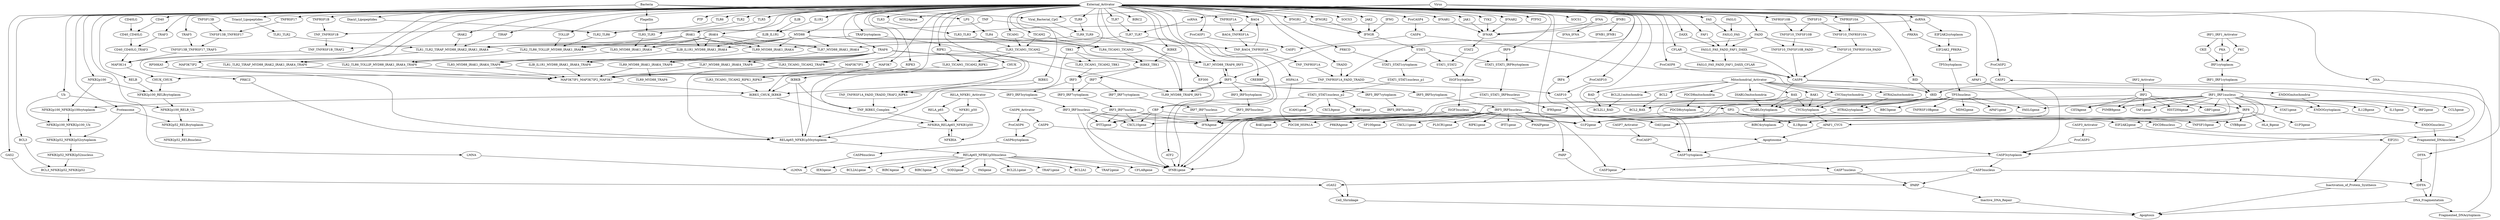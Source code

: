 strict digraph  {
" STAT1_STAT1_IRF9nucleus " [equation="  ( STAT1_STAT1_IRF9cytoplasm ) "];
" TLR2_TLR6_TOLLIP_MYD88_IRAK1_IRAK4_TRAF6 " [equation="  ( TLR2_TLR6_TOLLIP_MYD88_IRAK1_IRAK4 && (  (  ( TRAF6 )  )  ) ) "];
" PARP " [equation="  ( External_Activator ) "];
" CBP " [equation="  ( EP300 && (  (  ( CREBBP )  )  ) ) "];
" IL12Bgene " [equation="  ( IRF1_IRF1nucleus ) "];
" BCL2L1mitochondria " [equation="  ( Mitochondrial_Activator ) "];
" IL15gene " [equation="  ( IRF1_IRF1nucleus ) "];
" ISGF3nucleus " [equation="  ( ISGF3cytoplasm ) "];
" IRF9 " [equation="  ( External_Activator ) "];
" IFNGR2 " [equation="  ( External_Activator ) "];
" PDCD8nucleus " [equation="  ( PDCD8cytoplasm ) "];
" SOCS3 " [equation="  ( External_Activator ) "];
" CASP8 " [equation="  ( ProCASP8 && (  (  ( FASLG_FAS_FADD_FAF1_DAXX || TNFSF10_TNFRSF10A_FADD || FASLG_FAS_FADD_FAF1_DAXX_CFLAR || TNFSF10_TNFSF10B_FADD )  )  ) ) "];
" NFKB2p100_NFKB2p100cytoplasm " [equation="  ( NFKB2p100 && (  (  ( IKBKG_CHUK_IKBKB )  )  ) ) "];
" ProCASP2 " [equation="  ( External_Activator ) "];
" BCL2_BAX " [equation="  ( BCL2 && (  (  ( BAX )  )  ) ) "];
" ISGF3cytoplasm " [equation="  ( STAT1_STAT2 && (  (  ( IRF9 )  )  ) ) "];
" cLMNA " [equation="  ( LMNA && (  (  ( CASP6nucleus )  )  ) ) "];
" TRAF5 " [equation="  ( External_Activator ) "];
" TLR5_MYD88_IRAK1_IRAK4_TRAF6 " [equation="  ( TLR5_MYD88_IRAK1_IRAK4 && (  (  ( TRAF6 )  )  ) ) "];
" TLR1_TLR2_TIRAP_MYD88_IRAK2_IRAK1_IRAK4 " [equation="  ( TLR1_TLR2 && (  (  ( IRAK2 && MYD88 && TIRAP && IRAK1 && IRAK4 )  )  ) ) "];
" NFKBIA_RELAp65_NFKB1p50 " [equation="  ( TNF_IKBKG_Complex && (  (  ( NFKBIA && RELA_p65 && NFKB1_p50 )  )  ) )  || ( IKBKG_CHUK_IKBKB && (  (  ( NFKBIA && RELA_p65 && NFKB1_p50 )  )  ) ) "];
" Viral_Bacterial_CpG " [equation="  ( Virus )  || ( Bacteria ) "];
" EP300 " [equation="  ( External_Activator ) "];
" IFNGR " [equation="  ( IFNG && (  (  ( IFNGR1 && IFNGR2 && JAK2 )  )  ) ) "];
" CASP3cytoplasm " [equation="  ( ProCASP3 && (  (  ( CASP4 || Apoptosome || CASP8 )  )  ) ) "];
" STAT1_STAT1nucleus_p1 " [equation="  ( STAT1_STAT1cytoplasm ) "];
" TP53nucleus " [equation="  ( TP53cytoplasm ) "];
" IFNA_IFNA " [equation="  ( IFNA ) "];
" Diacyl_Lipopeptides " [equation="  ( Bacteria ) "];
" IRF1_IRF1nucleus " [equation="  ( IRF1_IRF1cytoplasm ) "];
" BAD " [equation="  ( Mitochondrial_Activator ) "];
" CREBBP " [equation="  ( External_Activator ) "];
" IFNB1gene " [equation="  ( STAT1_STAT1nucleus_p2 )  || ( ISGF3nucleus )  || ( IRF3_IRF3nucleus )  || ( IRF1_IRF1nucleus )  || ( IRF5_IRF5nucleus )  || ( RELAp65_NFBK1p50nucleus && (  (  ( IRF3_IRF3nucleus && IRF3_IRF7nucleus && ATF2 && CBP )  )  ) ) "];
" PMAIPgene " [equation="  ( IRF5_IRF5nucleus ) "];
" ILIB_IL1R1_MYD88_IRAK1_IRAK4_TRAF6 " [equation="  ( ILIB_IL1R1_MYD88_IRAK1_IRAK4 && (  (  ( TRAF6 )  )  ) ) "];
" TAP1gene " [equation="  ( IRF1_IRF1nucleus )  || ( IRF2 ) "];
" ILIB_IL1R1_MYD88_IRAK1_IRAK4 " [equation="  ( ILIB_IL1R1 && (  (  ( MYD88 && IRAK1 && IRAK4 )  )  ) ) "];
" BAK1 " [equation="  ( Mitochondrial_Activator ) "];
" IFNGR1 " [equation="  ( External_Activator ) "];
" BCL3_NFKB2p52_NFKB2p52 " [equation="  ( BCL3 && (  (  ( NFKB2p52_NFKB2p52nucleus )  )  ) ) "];
" STAT1_STAT2 " [equation="  ( STAT1 && (  (  ( STAT2 )  )  ) ) "];
" IRF7_IRF7cytoplasm " [equation="  ( IRF7 ) "];
" Ub " [equation="  ( External_Activator ) "];
" FADD " [equation="  ( External_Activator ) "];
" PTPN2 " [equation="  ( External_Activator ) "];
" TLR7_TLR7 " [equation="  ( TLR7 && (  (  ( ssRNA )  )  ) ) "];
" ProCASP6 " [equation="  ( CASP6_Activator ) "];
" FASLG_FAS_FADD_FAF1_DAXX_CFLAR " [equation="  ( FASLG_FAS_FADD_FAF1_DAXX && (  (  ( CFLAR )  )  ) ) "];
" TLR2 " [equation="  ( External_Activator ) "];
" STAT1_STAT1nucleus_p2 " [equation="  ( STAT1_STAT1nucleus_p1 ) "];
" TLR3_TICAM1_TICAM2 " [equation="  ( TLR3_TLR3 && (  (  ( TICAM2 && TICAM1 )  )  ) ) "];
" NFKB2p100 " [equation="  ( External_Activator ) "];
" TNFSF13B_TNFRSF17 " [equation="  ( TNFSF13B && (  (  ( TNFRSF17 )  )  ) ) "];
" PKC " [equation="  ( IRF1_IRF1_Activator ) "];
" CASP10 " [equation="  ( ProCASP10 && (  (  ( TNF_TNFRSF1A_FADD_TRADD )  )  ) ) "];
" IRF2gene " [equation="  ( IRF1_IRF1nucleus ) "];
" TLR7 " [equation="  ( External_Activator ) "];
" FASLGgene " [equation="  ( TP53nucleus )  || ( IRF1_IRF1nucleus ) "];
" STAT1_STAT1_IRF9cytoplasm " [equation="  ( STAT1 && (  (  ( IRF9 )  )  ) ) "];
" IDFFA " [equation="  ( DFFA && (  (  ( CASP3nucleus )  )  ) ) "];
" CKII " [equation="  ( IRF1_IRF1_Activator ) "];
" TNFSF10_TNFRSF10A_FADD " [equation="  ( TNFSF10_TNFRSF10A && (  (  ( FADD )  )  ) ) "];
" DIABLOcytoplasm " [equation="  ( DIABLOmitochondria && (  (  ( BAX || tBID || BAK1 )  )  ) ) "];
" BIRC4cytoplasm " [equation="  ! (  ( DIABLOcytoplasm )  || ( HTRA2cytoplasm )  ) "];
" PDCD8cytoplasm " [equation="  ( tBID && (  (  ( PDCD8mitochondria )  )  ) ) "];
" RIPK3 " [equation="  ( External_Activator ) "];
" CCL5gene " [equation="  ( IRF1_IRF1nucleus ) "];
" NFKB2p100_NFKB2p100_Ub " [equation="  ( NFKB2p100_NFKB2p100cytoplasm && (  (  ( Ub )  )  ) ) "];
" MAP3K14 " [equation="  ( TNFSF13B_TNFRSF17_TRAF5 )  || ( CD40_CD40LG_TRAF3 )  || ( TNF_TNFRSF1B_TRAF2 ) "];
" EIF2S1 " [equation="  ( EIF2AK2gene ) "];
" SOCS1 " [equation="  ( External_Activator ) "];
" ProCASP8 " [equation="  ( External_Activator ) "];
" ProCASP10 " [equation="  ( External_Activator ) "];
" IRAK1 " [equation="  ( External_Activator ) "];
" TNFRSF1B " [equation="  ( External_Activator ) "];
" BCL2A1 " [equation="  ( RELAp65_NFBK1p50nucleus ) "];
" TNF_TNFRSF1B_TRAF2 " [equation="  ( TNF_TNFRSF1B && (  (  ( TRAF2cytoplasm )  )  ) ) "];
" IRF3_IRF3cytoplasm " [equation="  ( IRF3 ) "];
" TOLLIP " [equation="  ( External_Activator ) "];
" CXCL10gene " [equation="  ( CBP && (  (  ( IRF3_IRF3nucleus || IRF3_IRF7nucleus )  )  ) )  || ( ISGF3nucleus ) "];
" MYD88 " [equation="  ( External_Activator ) "];
" TLR3_TICAM1_TICAM2_TRAF6 " [equation="  ( TLR3_TICAM1_TICAM2 && (  (  ( TRAF6 )  )  ) ) "];
" Fragmented_DNAnucleus " [equation="  ( DNA && (  (  ( PDCD8nucleus || ENDOGnucleus )  )  ) ) "];
" NFKB2p100_RELB_Ub " [equation="  ( NFKB2p100_RELBcytoplasm && (  (  ( Ub )  )  ) ) "];
" Inactive_DNA_Repair " [equation="  ( IPARP ) "];
" IFNAR2 " [equation="  ( External_Activator ) "];
" EIF2AK2cytoplasm " [equation="  ( dsRNA ) "];
" IRF3_IRF7nucleus " [equation="  ( IRF3_IRF7cytoplasm ) "];
" IFNB1_IFNB1 " [equation="  ( IFNB1 ) "];
" IFNAR1 " [equation="  ( External_Activator ) "];
" ProCASP1 " [equation="  ( External_Activator ) "];
" G1P3gene " [equation="  ( IRF8 ) "];
" PDCD8mitochondria " [equation="  ( Mitochondrial_Activator ) "];
" TNF_IKBKG_Complex " [equation="  ( TNF_TNFRSF1A_FADD_TRADD_TRAF2_RIPK1 && (  (  ( IKBKG && IKBKB && CHUK )  )  ) ) "];
" IRF5_IRF5cytoplasm " [equation="  ( IRF5 ) "];
" DNA " [equation="  ( External_Activator ) "];
" NFKB2p100_RELBcytoplasm " [equation="  ( NFKB2p100 && (  (  ( RELB && CHUK_CHUK )  )  ) ) "];
" ATF2 " [equation="  ( External_Activator ) "];
" CASP2 " [equation="  ( ProCASP2 && (  (  ( Fragmented_DNAcytoplasm )  )  ) ) "];
" STAT2 " [equation="  ( IFNAR ) "];
" ICAM1gene " [equation="  ( STAT1_STAT1nucleus_p2 ) "];
" TLR6 " [equation="  ( External_Activator ) "];
" IL1Bgene " [equation="  ( IRF8 && (  (  ( SPI1 )  )  ) ) "];
" GBP1gene " [equation="  ( IRF2 )  || ( IRF1_IRF1nucleus ) "];
" FASLG_FAS " [equation="  ( FASLG && (  (  ( FAS )  )  ) ) "];
" IPARP " [equation="  ( PARP && (  (  ( CASP3nucleus || CASP7nucleus )  )  ) ) "];
" HSPA1A " [equation="  ( External_Activator ) "];
" CASP6cytoplasm " [equation="  ( ProCASP6 && (  (  ( CASP9 )  )  ) ) "];
" GAS2 " [equation="  ( External_Activator ) "];
" BAG4_TNFRSF1A " [equation="  ( BAG4 && (  (  ( TNFRSF1A )  )  ) ) "];
" BAK1gene " [equation="  ( IRF5_IRF5nucleus ) "];
" EIF2AK2gene " [equation="  ( IRF1_IRF1nucleus )  || ( ISGF3nucleus ) "];
" IL1R1 " [equation="  ( External_Activator ) "];
" TRAF2gene " [equation="  ( RELAp65_NFBK1p50nucleus ) "];
" STAT1_STAT1cytoplasm " [equation="  ( STAT1 && (  (  ( PRKCD )  )  ) ) "];
" BAG4 " [equation="  ( External_Activator )  || ( TNF_BAG4_TNFRSF1A ) "];
" TNFSF10_TNFRSF10A " [equation="  ( TNFSF10 && (  (  ( TNFRSF10A )  )  ) ) "];
" PRKCD " [equation="  ( External_Activator ) "];
" FASLG_FAS_FADD_FAF1_DAXX " [equation="  ( FASLG_FAS && (  (  ( FAF1 && FADD && DAXX )  )  ) ) "];
" ProCASP4 " [equation="  ( External_Activator ) "];
" TLR9_MYD88_IRAK1_IRAK4 " [equation="  ( TLR9_TLR9 && (  (  ( MYD88 && IRAK1 && IRAK4 )  )  ) ) "];
" PTP " [equation="  ( External_Activator ) "];
" CD40_CD40LG " [equation="  ( CD40 && (  (  ( CD40LG )  )  ) ) "];
" TLR3_TICAM1_TICAM2_TBK1 " [equation="  ( TLR3_TICAM1_TICAM2 && (  (  ( TBK1 )  )  ) ) "];
" IRF5 " [equation="  ( Virus )  || ( TLR7_MYD88_TRAF6_IRF5 )  || ( TLR9_MYD88_TRAF6_IRF5 ) "];
" TLR4 " [equation="  ( LPS ) "];
" CFLARgene " [equation="  ( RELAp65_NFBK1p50nucleus ) "];
" IER3gene " [equation="  ( RELAp65_NFBK1p50nucleus ) "];
" MAP3K7IP1 " [equation="  ( External_Activator ) "];
" DIABLOmitochondria " [equation="  ( Mitochondrial_Activator ) "];
" CASP7nucleus " [equation="  ( CASP7cytoplasm ) "];
" SPI1 " [equation="  ( External_Activator ) "];
" TNF_BAG4_TNFRSF1A " [equation="  ( TNF && (  (  ( BAG4_TNFRSF1A )  )  ) ) "];
" BCL2A1gene " [equation="  ( RELAp65_NFBK1p50nucleus ) "];
" CASP9 " [equation="  ( CASP6_Activator ) "];
" TNFSF10gene " [equation="  ( IRF5_IRF5nucleus )  || ( IRF1_IRF1nucleus ) "];
" DFFA " [equation="  ( External_Activator ) "];
" TLR1_TLR2 " [equation="  ( Triacyl_Lipopeptides ) "];
" TNFRSF10B " [equation="  ( External_Activator ) "];
" PRKRAgene " [equation="  ( IRF5_IRF5nucleus ) "];
" SP100gene " [equation="  ( IRF5_IRF5nucleus ) "];
" IRF7 " [equation="  ( IKBKE_TBK1 ) "];
" RELA_p65 " [equation="  ( RELA_NFKB1_Activator ) "];
" CXCL11gene " [equation="  ( IRF5_IRF5nucleus ) "];
" ENDOGnucleus " [equation="  ( ENDOGcytoplasm ) "];
" CXCL9gene " [equation="  ( STAT1_STAT1nucleus_p2 ) "];
" ProCASP3 " [equation="  ( CASP3_Activator ) "];
" dsRNA " [equation="  ( Virus ) "];
" TICAM2 " [equation="  ( External_Activator ) "];
" TLR1_TLR2_TIRAP_MYD88_IRAK2_IRAK1_IRAK4_TRAF6 " [equation="  ( TLR1_TLR2_TIRAP_MYD88_IRAK2_IRAK1_IRAK4 && (  (  ( TRAF6 )  )  ) ) "];
" TLR3 " [equation="  ( External_Activator ) "];
" BCL3 " [equation="  ( External_Activator ) "];
" CASP3nucleus " [equation="  ( CASP3cytoplasm ) "];
" STAT1 " [equation="  ( IFNGR ) "];
" TNFRSF17 " [equation="  ( External_Activator ) "];
" DAXX " [equation="  ( External_Activator ) "];
" CD40 " [equation="  ( External_Activator ) "];
" PDCD8_HSPA1A " [equation="  ( PDCD8cytoplasm && (  (  ( HSPA1A )  )  ) ) "];
" PKA " [equation="  ( IRF1_IRF1_Activator ) "];
" NFKBIA " [equation="  ( RELA_NFKB1_Activator )  || ( NFKBIA_RELAp65_NFKB1p50 ) "];
" RELAp65_NFBK1p50nucleus " [equation="  ( RELAp65_NFKB1p50cytoplasm ) "];
" TIRAP " [equation="  ( External_Activator ) "];
" ProCASP7 " [equation="  ( CASP7_Activator ) "];
" NFKB2p52_NFKB2p52nucleus " [equation="  ( NFKB2p52_NFKB2p52cytoplasm ) "];
" Apoptosis " [equation="  ( Cell_Shrinkage )  || ( Inactive_DNA_Repair )  || ( Inactivation_of_Protein_Synthesis )  || ( DNA_Fragmentation ) "];
" PLSCR1gene " [equation="  ( IRF5_IRF5nucleus ) "];
" TNFSF10_TNFSF10B_FADD " [equation="  ( TNFSF10_TNFSF10B && (  (  ( FADD )  )  ) ) "];
" BIRC4gene " [equation="  ( RELAp65_NFBK1p50nucleus ) "];
" TLR9_TLR9 " [equation="  ( TLR9 && (  (  ( Viral_Bacterial_CpG )  )  ) ) "];
" EIF2AK2_PRKRA " [equation="  ( EIF2AK2cytoplasm && (  (  ( PRKRA )  )  ) ) "];
" IFR5gene " [equation="  ( TP53nucleus )  || ( STAT1_STAT1_IRF9nucleus ) "];
" TLR3_TICAM1_TICAM2_RIPK1_RIPK3 " [equation="  ( TLR3_TICAM1_TICAM2_RIPK1 && (  (  ( RIPK3 )  )  ) ) "];
" BAX " [equation="  ( Mitochondrial_Activator ) "];
" DNA_Fragmentation " [equation="  ( IDFFA )  || ( Fragmented_DNAnucleus ) "];
" BIRC3gene " [equation="  ( RELAp65_NFBK1p50nucleus ) "];
" TLR2_TLR6 " [equation="  ( TLR2 && (  (  ( Diacyl_Lipopeptides && TLR6 )  )  ) ) "];
" G1P2gene " [equation="  ( CBP && (  (  ( IRF3_IRF3nucleus || IRF3_IRF7nucleus )  )  ) )  || ( IRF1_IRF1nucleus && (  (  ( SPI1 && IRF8 && IRF4 )  )  ) )  || ( ISGF3nucleus )  || ( IRF2 && (  (  ( SPI1 && IRF8 && IRF4 )  )  ) ) "];
" BBC3gene " [equation="  ( TP53nucleus ) "];
" TNFRSF10A " [equation="  ( External_Activator ) "];
" IRF3_IRF5cytoplasm " [equation="  ( IRF5 ) "];
" IRF5_IRF7cytoplasm " [equation="  ( IRF5 ) "];
" TNF_TNFRSF1B " [equation="  ( TNF && (  (  ( TNFRSF1B )  )  ) ) "];
" IKBKE " [equation="  ( External_Activator ) "];
" CASP1 " [equation="  ( ProCASP1 && (  (  ( CASP4 )  )  ) ) "];
" IRF1_IRF1cytoplasm " [equation="  ( IRF1cytoplasm ) "];
" IRF3 " [equation="  ( TLR3_TICAM1_TICAM2_TBK1 )  || ( IKBKE_TBK1 ) "];
" IFNAgene " [equation="  ( STAT1_STAT1_IRF9nucleus )  || ( ISGF3nucleus )  || ( IRF1_IRF1nucleus )  || ( IRF3_IRF3nucleus )  || ( IRF3_IRF5nucleus )  || ( IRF3_IRF7nucleus )  || ( IRF7_IRF7nucleus )  || ( IRF5_IRF5nucleus ) "];
" HTRA2cytoplasm " [equation="  ( tBID && (  (  ( HTRA2mitochondria )  )  ) ) "];
" IRF1gene " [equation="  ( STAT1_STAT1nucleus_p2 ) "];
" TLR5_MYD88_IRAK1_IRAK4 " [equation="  ( TLR5_TLR5 && (  (  ( MYD88 && IRAK1 && IRAK4 )  )  ) ) "];
" BID " [equation="  ( External_Activator ) "];
" IKBKE_TBK1 " [equation="  ( TLR4_TICAM1_TICAM2 && (  (  ( IKBKE && TBK1 )  )  ) ) "];
" TLR3_TLR3 " [equation="  ( dsRNA && (  (  ( TLR3 )  )  ) ) "];
" Proteasome " [equation="  ( External_Activator ) "];
" TLR2_TLR6_TOLLIP_MYD88_IRAK1_IRAK4 " [equation="  ( TLR2_TLR6 && (  (  ( MYD88 && IRAK1 && IRAK4 && TOLLIP )  )  ) ) "];
" TNFSF10_TNFSF10B " [equation="  ( TNFSF10 && (  (  ( TNFRSF10B )  )  ) ) "];
" CYCSmytochondria " [equation="  ( Mitochondrial_Activator ) "];
" IRF5_IRF5nucleus " [equation="  ( IRF5_IRF5cytoplasm ) "];
" TYK2 " [equation="  ( External_Activator ) "];
" Cell_Shrinkage " [equation="  ( cGAS2 )  || ( cLMNA ) "];
" IFNAR " [equation="  ( IFNA && (  (  ( IFNAR2 && JAK1 && TYK2 && IFNAR1 )  )  ) )  || ( IFNB1 && (  (  ( IFNAR2 && JAK1 && TYK2 && IFNAR1 )  )  ) ) "];
" TP53cytoplasm " [equation="  ( EIF2AK2_PRKRA ) "];
" IRAK2 " [equation="  ( External_Activator ) "];
" TLR5_TLR5 " [equation="  ( TLR5 && (  (  ( Flagellin )  )  ) ) "];
" TLR9_MYD88_TRAF6_IRF5 " [equation="  ( TLR9_TLR9 && (  (  ( TRAF6 && MYD88 )  && (  (  ( ! IRF5 )  )  )  )  ) ) "];
" NOS2Agene " [equation="  ( External_Activator ) "];
" Fragmented_DNAcytoplasm " [equation="  ( DNA_Fragmentation ) "];
" ENDOGcytoplasm " [equation="  ( tBID && (  (  ( ENDOGmitochondria )  )  ) ) "];
" LMNA " [equation="  ( External_Activator ) "];
" SOD2gene " [equation="  ( RELAp65_NFBK1p50nucleus ) "];
" TLR9 " [equation="  ( External_Activator ) "];
" TLR7_MYD88_IRAK1_IRAK4 " [equation="  ( TLR7_TLR7 && (  (  ( MYD88 && IRAK1 && IRAK4 )  )  ) ) "];
" FAF1 " [equation="  ( External_Activator ) "];
" IRF3_IRF7cytoplasm " [equation="  ( IRF3 && (  (  ( IRF7 )  )  ) ) "];
" IKBKG_CHUK_IKBKB " [equation="  ( IKBKG && (  (  ( IKBKB && MAP3K7IP1_MAP3K7IP2_MAP3K7 && CHUK )  )  ) )  || ( TLR3_TICAM1_TICAM2_RIPK1_RIPK3 && (  (  ( IKBKG && IKBKB && CHUK )  )  ) ) "];
" CIITAgene " [equation="  ( IRF1_IRF1nucleus )  || ( IRF2 ) "];
" APAF1_CYCS " [equation="  ( APAF1 && (  (  ( CYCScytoplasm )  )  ) ) "];
" NFKB2p52_NFKB2p52cytoplasm " [equation="  ( NFKB2p100_NFKB2p100_Ub && (  (  ( Proteasome )  )  ) ) "];
" IRF1cytoplasm " [equation="  ( PKC )  || ( CKII )  || ( PKA ) "];
" OAS1gene " [equation="  ( IRF1_IRF1nucleus )  || ( IRF8 )  || ( ISGF3nucleus )  || ( IRF5_IRF5nucleus ) "];
" TNFRSF10Bgene " [equation="  ( TP53nucleus ) "];
" APAF1 " [equation="  ( External_Activator ) "];
" JAK1 " [equation="  ( External_Activator ) "];
" HTRA2mitochondria " [equation="  ( Mitochondrial_Activator ) "];
" Apoptosome " [equation="  ( APAF1_CYCS && (  (  ( CASP9 )  )  ) ) "];
" MAP3K7IP2 " [equation="  ( External_Activator ) "];
" RELAp65_NFKB1p50cytoplasm " [equation="  ( NFKBIA_RELAp65_NFKB1p50 && (  (  ( MAP3K7 || TBK1 || IKBKB || PRKCZ || RPS6KA5 || CHUK )  )  ) ) "];
" Triacyl_Lipopeptides " [equation="  ( Bacteria ) "];
" FASgene " [equation="  ( RELAp65_NFBK1p50nucleus ) "];
" CHUK " [equation="  ( External_Activator ) "];
" FAS " [equation="  ( External_Activator ) "];
" TLR5 " [equation="  ( External_Activator ) "];
" NFKB1_p50 " [equation="  ( RELA_NFKB1_Activator ) "];
" ssRNA " [equation="  ( Virus ) "];
" MAP3K7IP1_MAP3K7IP2_MAP3K7 " [equation="  ( TLR1_TLR2_TIRAP_MYD88_IRAK2_IRAK1_IRAK4_TRAF6 && (  (  ( MAP3K7 && MAP3K7IP2 && MAP3K7IP1 )  )  ) )  || ( TLR7_MYD88_IRAK1_IRAK4_TRAF6 && (  (  ( MAP3K7 && MAP3K7IP2 && MAP3K7IP1 )  )  ) )  || ( TLR3_TICAM1_TICAM2_TRAF6 && (  (  ( MAP3K7 && MAP3K7IP2 && MAP3K7IP1 )  )  ) )  || ( ILIB_IL1R1_MYD88_IRAK1_IRAK4_TRAF6 && (  (  ( MAP3K7 && MAP3K7IP2 && MAP3K7IP1 )  )  ) )  || ( TLR9_MYD88_IRAK1_IRAK4_TRAF6 && (  (  ( MAP3K7 && MAP3K7IP2 && MAP3K7IP1 )  )  ) )  || ( TLR2_TLR6_TOLLIP_MYD88_IRAK1_IRAK4_TRAF6 && (  (  ( MAP3K7 && MAP3K7IP2 && MAP3K7IP1 )  )  ) )  || ( TLR5_MYD88_IRAK1_IRAK4_TRAF6 && (  (  ( MAP3K7 && MAP3K7IP2 && MAP3K7IP1 )  )  ) ) "];
" CHUK_CHUK " [equation="  ( CHUK && (  (  ( MAP3K14 )  )  ) ) "];
" JAK2 " [equation="  ( External_Activator ) "];
" IRF3_IRF5nucleus " [equation="  ( IRF3_IRF5cytoplasm ) "];
" BCL2L1gene " [equation="  ( RELAp65_NFBK1p50nucleus ) "];
" RIPK1gene " [equation="  ( IRF5_IRF5nucleus ) "];
" RPS6KA5 " [equation="  ( External_Activator ) "];
" TLR4_TICAM1_TICAM2 " [equation="  ( TLR4 && (  (  ( TICAM2 && TICAM1 )  )  ) ) "];
" RELB " [equation="  ( External_Activator ) "];
" TICAM1 " [equation="  ( External_Activator ) "];
" IKBKB " [equation="  ( External_Activator ) "];
" CYBBgene " [equation="  ( IRF8 && (  (  ( SPI1 )  )  ) ) "];
" IRF3_IRF3nucleus " [equation="  ( IRF3_IRF3cytoplasm ) "];
" TLR9_MYD88_TRAF6 " [equation="  ( TLR9_MYD88_IRAK1_IRAK4_TRAF6 ) "];
" IKBKG " [equation="  ( External_Activator ) "];
" TNF_TNFRSF1A_FADD_TRADD_TRAF2_RIPK1 " [equation="  ( TNF_TNFRSF1A_FADD_TRADD && (  (  ( RIPK1 && TRAF2cytoplasm )  )  ) ) "];
" TLR7_MYD88_IRAK1_IRAK4_TRAF6 " [equation="  ( TLR7_MYD88_IRAK1_IRAK4 && (  (  ( TRAF6 )  )  ) ) "];
" TLR9_MYD88_IRAK1_IRAK4_TRAF6 " [equation="  ( TLR9_MYD88_IRAK1_IRAK4 && (  (  ( TRAF6 )  )  ) ) "];
" HLA_Bgene " [equation="  ( IRF8 ) "];
" TRAF1gene " [equation="  ( RELAp65_NFBK1p50nucleus ) "];
" BCL2 " [equation="  ( Mitochondrial_Activator ) "];
" TRAF2cytoplasm " [equation="  ( External_Activator ) "];
" TBK1 " [equation="  ( External_Activator ) "];
" ENDOGmitochondria " [equation="  ( Mitochondrial_Activator ) "];
" IRF7_IRF7nucleus " [equation="  ( IRF7_IRF7cytoplasm ) "];
" IFIT1gene " [equation="  ( IRF5_IRF5nucleus ) "];
" tBID " [equation="  ( BID && (  (  ( CASP8 || CASP2 )  )  ) ) "];
" CASP4 " [equation="  ( ProCASP4 ) "];
" IRAK4 " [equation="  ( External_Activator ) "];
" MDM2gene " [equation="  ( TP53nucleus ) "];
" CD40_CD40LG_TRAF3 " [equation="  ( CD40_CD40LG && (  (  ( TRAF3 )  )  ) ) "];
" IFIT2gene " [equation="  ( CBP && (  (  ( IRF3_IRF3nucleus || IRF3_IRF7nucleus )  )  ) )  || ( ISGF3nucleus ) "];
" Flagellin " [equation="  ( Bacteria ) "];
" BIRC2 " [equation="  ( External_Activator ) "];
" TNFRSF1A " [equation="  ( External_Activator ) "];
" PRKCZ " [equation="  ( External_Activator ) "];
" Inactivation_of_Protein_Synthesis " [equation="  ( EIF2S1 ) "];
" TRADD " [equation="  ( External_Activator ) "];
" CFLAR " [equation="  ( External_Activator ) "];
" TNFSF13B_TNFRSF17_TRAF5 " [equation="  ( TNFSF13B_TNFRSF17 && (  (  ( TRAF5 )  )  ) ) "];
" IRF8 " [equation="  ( IRF2 )  || ( IRF1_IRF1nucleus ) "];
" TNF_TNFRSF1A " [equation="  ( TNF_BAG4_TNFRSF1A ) "];
" cGAS2 " [equation="  ( GAS2 && (  (  ( CASP3nucleus )  )  ) ) "];
" CASP7cytoplasm " [equation="  ( ProCASP7 && (  (  ( CASP10 || Apoptosome || CASP8 )  )  ) ) "];
" NFKB2p52_RELBnucleus " [equation="  ( NFKB2p52_RELBcytoplasm ) "];
" ILIB_IL1R1 " [equation="  ( ILIB && (  (  ( IL1R1 )  )  ) ) "];
" LPS " [equation="  ( Bacteria ) "];
" MAP3K7 " [equation="  ( External_Activator ) "];
" NFKB2p52_RELBcytoplasm " [equation="  ( NFKB2p100_RELB_Ub && (  (  ( Proteasome )  )  ) ) "];
" PSMB9gene " [equation="  ( IRF1_IRF1nucleus )  || ( IRF2 ) "];
" CASP3gene " [equation="  ( IRF5_IRF5nucleus )  || ( CASP3cytoplasm ) "];
" CYCScytoplasm " [equation="  ( CYCSmytochondria && (  (  ( BAX || tBID || BAK1 )  )  ) ) "];
" STAT1gene " [equation="  ( IRF1_IRF1nucleus ) "];
" PRKRA " [equation="  ( External_Activator ) "];
" IRF4 " [equation="  ( External_Activator ) "];
" TLR7_MYD88_TRAF6_IRF5 " [equation="  ( TLR7_TLR7 && (  (  ( TRAF6 && MYD88 )  && (  (  ( ! IRF5 )  )  )  )  ) ) "];
" TRAF6 " [equation="  ( External_Activator ) "];
" TRAF3 " [equation="  ( External_Activator ) "];
" HIST2H4gene " [equation="  ( IRF2 )  || ( IRF1_IRF1nucleus ) "];
" APAF1gene " [equation="  ( TP53nucleus ) "];
" BCL2L1_BAD " [equation="  ( BCL2L1mitochondria && (  (  ( BAD )  )  ) ) "];
" IRF2 " [equation="  ( IRF2_Activator ) "];
" TLR3_TICAM1_TICAM2_RIPK1 " [equation="  ( TLR3_TICAM1_TICAM2 && (  (  ( RIPK1 )  )  ) ) "];
" RIPK1 " [equation="  ( External_Activator ) "];
" IRF5_IRF7nucleus " [equation="  ( IRF5_IRF7cytoplasm ) "];
" TNF_TNFRSF1A_FADD_TRADD " [equation="  ( TNF_TNFRSF1A && (  (  ( TRADD && FADD )  )  ) ) "];
" CASP6nucleus " [equation="  ( CASP6cytoplasm ) "];
" External_Activator ";
" Mitochondrial_Activator ";
" Virus ";
" Bacteria ";
" IFNG ";
" IFNA ";
" CASP6_Activator ";
" TNFSF13B ";
" IRF1_IRF1_Activator ";
" IFNB1 ";
" FASLG ";
" TNFSF10 ";
" CD40LG ";
" TNF ";
" RELA_NFKB1_Activator ";
" CASP3_Activator ";
" CASP7_Activator ";
" ILIB ";
" IRF2_Activator ";
" STAT1_STAT1_IRF9nucleus " -> " IFR5gene ";
" STAT1_STAT1_IRF9nucleus " -> " IFNAgene ";
" TLR2_TLR6_TOLLIP_MYD88_IRAK1_IRAK4_TRAF6 " -> " MAP3K7IP1_MAP3K7IP2_MAP3K7 ";
" PARP " -> " IPARP ";
" CBP " -> " IFNB1gene ";
" CBP " -> " CXCL10gene ";
" CBP " -> " G1P2gene ";
" CBP " -> " IFIT2gene ";
" BCL2L1mitochondria " -> " BCL2L1_BAD ";
" ISGF3nucleus " -> " IFNB1gene ";
" ISGF3nucleus " -> " CXCL10gene ";
" ISGF3nucleus " -> " EIF2AK2gene ";
" ISGF3nucleus " -> " G1P2gene ";
" ISGF3nucleus " -> " IFNAgene ";
" ISGF3nucleus " -> " OAS1gene ";
" ISGF3nucleus " -> " IFIT2gene ";
" IRF9 " -> " ISGF3cytoplasm ";
" IRF9 " -> " STAT1_STAT1_IRF9cytoplasm ";
" IFNGR2 " -> " IFNGR ";
" PDCD8nucleus " -> " Fragmented_DNAnucleus ";
" CASP8 " -> " CASP3cytoplasm ";
" CASP8 " -> " tBID ";
" CASP8 " -> " CASP7cytoplasm ";
" NFKB2p100_NFKB2p100cytoplasm " -> " NFKB2p100_NFKB2p100_Ub ";
" ProCASP2 " -> " CASP2 ";
" ISGF3cytoplasm " -> " ISGF3nucleus ";
" cLMNA " -> " Cell_Shrinkage ";
" TRAF5 " -> " TNFSF13B_TNFRSF17_TRAF5 ";
" TLR5_MYD88_IRAK1_IRAK4_TRAF6 " -> " MAP3K7IP1_MAP3K7IP2_MAP3K7 ";
" TLR1_TLR2_TIRAP_MYD88_IRAK2_IRAK1_IRAK4 " -> " TLR1_TLR2_TIRAP_MYD88_IRAK2_IRAK1_IRAK4_TRAF6 ";
" NFKBIA_RELAp65_NFKB1p50 " -> " NFKBIA ";
" NFKBIA_RELAp65_NFKB1p50 " -> " RELAp65_NFKB1p50cytoplasm ";
" Viral_Bacterial_CpG " -> " TLR9_TLR9 ";
" EP300 " -> " CBP ";
" IFNGR " -> " STAT1 ";
" CASP3cytoplasm " -> " CASP3nucleus ";
" CASP3cytoplasm " -> " CASP3gene ";
" STAT1_STAT1nucleus_p1 " -> " STAT1_STAT1nucleus_p2 ";
" TP53nucleus " -> " FASLGgene ";
" TP53nucleus " -> " IFR5gene ";
" TP53nucleus " -> " BBC3gene ";
" TP53nucleus " -> " TNFRSF10Bgene ";
" TP53nucleus " -> " MDM2gene ";
" TP53nucleus " -> " APAF1gene ";
" Diacyl_Lipopeptides " -> " TLR2_TLR6 ";
" IRF1_IRF1nucleus " -> " IL12Bgene ";
" IRF1_IRF1nucleus " -> " IL15gene ";
" IRF1_IRF1nucleus " -> " IFNB1gene ";
" IRF1_IRF1nucleus " -> " TAP1gene ";
" IRF1_IRF1nucleus " -> " IRF2gene ";
" IRF1_IRF1nucleus " -> " FASLGgene ";
" IRF1_IRF1nucleus " -> " CCL5gene ";
" IRF1_IRF1nucleus " -> " GBP1gene ";
" IRF1_IRF1nucleus " -> " EIF2AK2gene ";
" IRF1_IRF1nucleus " -> " TNFSF10gene ";
" IRF1_IRF1nucleus " -> " G1P2gene ";
" IRF1_IRF1nucleus " -> " IFNAgene ";
" IRF1_IRF1nucleus " -> " CIITAgene ";
" IRF1_IRF1nucleus " -> " OAS1gene ";
" IRF1_IRF1nucleus " -> " IRF8 ";
" IRF1_IRF1nucleus " -> " PSMB9gene ";
" IRF1_IRF1nucleus " -> " STAT1gene ";
" IRF1_IRF1nucleus " -> " HIST2H4gene ";
" BAD " -> " BCL2L1_BAD ";
" CREBBP " -> " CBP ";
" ILIB_IL1R1_MYD88_IRAK1_IRAK4_TRAF6 " -> " MAP3K7IP1_MAP3K7IP2_MAP3K7 ";
" ILIB_IL1R1_MYD88_IRAK1_IRAK4 " -> " ILIB_IL1R1_MYD88_IRAK1_IRAK4_TRAF6 ";
" BAK1 " -> " DIABLOcytoplasm ";
" BAK1 " -> " CYCScytoplasm ";
" IFNGR1 " -> " IFNGR ";
" STAT1_STAT2 " -> " ISGF3cytoplasm ";
" IRF7_IRF7cytoplasm " -> " IRF7_IRF7nucleus ";
" Ub " -> " NFKB2p100_NFKB2p100_Ub ";
" Ub " -> " NFKB2p100_RELB_Ub ";
" FADD " -> " TNFSF10_TNFRSF10A_FADD ";
" FADD " -> " FASLG_FAS_FADD_FAF1_DAXX ";
" FADD " -> " TNFSF10_TNFSF10B_FADD ";
" FADD " -> " TNF_TNFRSF1A_FADD_TRADD ";
" TLR7_TLR7 " -> " TLR7_MYD88_IRAK1_IRAK4 ";
" TLR7_TLR7 " -> " TLR7_MYD88_TRAF6_IRF5 ";
" ProCASP6 " -> " CASP6cytoplasm ";
" FASLG_FAS_FADD_FAF1_DAXX_CFLAR " -> " CASP8 ";
" TLR2 " -> " TLR2_TLR6 ";
" STAT1_STAT1nucleus_p2 " -> " IFNB1gene ";
" STAT1_STAT1nucleus_p2 " -> " ICAM1gene ";
" STAT1_STAT1nucleus_p2 " -> " CXCL9gene ";
" STAT1_STAT1nucleus_p2 " -> " IRF1gene ";
" TLR3_TICAM1_TICAM2 " -> " TLR3_TICAM1_TICAM2_TRAF6 ";
" TLR3_TICAM1_TICAM2 " -> " TLR3_TICAM1_TICAM2_TBK1 ";
" TLR3_TICAM1_TICAM2 " -> " TLR3_TICAM1_TICAM2_RIPK1 ";
" NFKB2p100 " -> " NFKB2p100_NFKB2p100cytoplasm ";
" NFKB2p100 " -> " NFKB2p100_RELBcytoplasm ";
" TNFSF13B_TNFRSF17 " -> " TNFSF13B_TNFRSF17_TRAF5 ";
" PKC " -> " IRF1cytoplasm ";
" CASP10 " -> " CASP7cytoplasm ";
" TLR7 " -> " TLR7_TLR7 ";
" STAT1_STAT1_IRF9cytoplasm " -> " STAT1_STAT1_IRF9nucleus ";
" IDFFA " -> " DNA_Fragmentation ";
" CKII " -> " IRF1cytoplasm ";
" TNFSF10_TNFRSF10A_FADD " -> " CASP8 ";
" DIABLOcytoplasm " -> " BIRC4cytoplasm ";
" PDCD8cytoplasm " -> " PDCD8nucleus ";
" PDCD8cytoplasm " -> " PDCD8_HSPA1A ";
" RIPK3 " -> " TLR3_TICAM1_TICAM2_RIPK1_RIPK3 ";
" NFKB2p100_NFKB2p100_Ub " -> " NFKB2p52_NFKB2p52cytoplasm ";
" MAP3K14 " -> " CHUK_CHUK ";
" EIF2S1 " -> " Inactivation_of_Protein_Synthesis ";
" ProCASP8 " -> " CASP8 ";
" ProCASP10 " -> " CASP10 ";
" IRAK1 " -> " TLR1_TLR2_TIRAP_MYD88_IRAK2_IRAK1_IRAK4 ";
" IRAK1 " -> " ILIB_IL1R1_MYD88_IRAK1_IRAK4 ";
" IRAK1 " -> " TLR9_MYD88_IRAK1_IRAK4 ";
" IRAK1 " -> " TLR5_MYD88_IRAK1_IRAK4 ";
" IRAK1 " -> " TLR2_TLR6_TOLLIP_MYD88_IRAK1_IRAK4 ";
" IRAK1 " -> " TLR7_MYD88_IRAK1_IRAK4 ";
" TNFRSF1B " -> " TNF_TNFRSF1B ";
" TNF_TNFRSF1B_TRAF2 " -> " MAP3K14 ";
" IRF3_IRF3cytoplasm " -> " IRF3_IRF3nucleus ";
" TOLLIP " -> " TLR2_TLR6_TOLLIP_MYD88_IRAK1_IRAK4 ";
" MYD88 " -> " TLR1_TLR2_TIRAP_MYD88_IRAK2_IRAK1_IRAK4 ";
" MYD88 " -> " ILIB_IL1R1_MYD88_IRAK1_IRAK4 ";
" MYD88 " -> " TLR9_MYD88_IRAK1_IRAK4 ";
" MYD88 " -> " TLR5_MYD88_IRAK1_IRAK4 ";
" MYD88 " -> " TLR2_TLR6_TOLLIP_MYD88_IRAK1_IRAK4 ";
" MYD88 " -> " TLR9_MYD88_TRAF6_IRF5 ";
" MYD88 " -> " TLR7_MYD88_IRAK1_IRAK4 ";
" MYD88 " -> " TLR7_MYD88_TRAF6_IRF5 ";
" TLR3_TICAM1_TICAM2_TRAF6 " -> " MAP3K7IP1_MAP3K7IP2_MAP3K7 ";
" Fragmented_DNAnucleus " -> " DNA_Fragmentation ";
" NFKB2p100_RELB_Ub " -> " NFKB2p52_RELBcytoplasm ";
" Inactive_DNA_Repair " -> " Apoptosis ";
" IFNAR2 " -> " IFNAR ";
" EIF2AK2cytoplasm " -> " EIF2AK2_PRKRA ";
" IRF3_IRF7nucleus " -> " IFNB1gene ";
" IRF3_IRF7nucleus " -> " CXCL10gene ";
" IRF3_IRF7nucleus " -> " G1P2gene ";
" IRF3_IRF7nucleus " -> " IFNAgene ";
" IRF3_IRF7nucleus " -> " IFIT2gene ";
" IFNAR1 " -> " IFNAR ";
" ProCASP1 " -> " CASP1 ";
" PDCD8mitochondria " -> " PDCD8cytoplasm ";
" TNF_IKBKG_Complex " -> " NFKBIA_RELAp65_NFKB1p50 ";
" IRF5_IRF5cytoplasm " -> " IRF5_IRF5nucleus ";
" DNA " -> " Fragmented_DNAnucleus ";
" NFKB2p100_RELBcytoplasm " -> " NFKB2p100_RELB_Ub ";
" ATF2 " -> " IFNB1gene ";
" CASP2 " -> " tBID ";
" STAT2 " -> " STAT1_STAT2 ";
" TLR6 " -> " TLR2_TLR6 ";
" FASLG_FAS " -> " FASLG_FAS_FADD_FAF1_DAXX ";
" IPARP " -> " Inactive_DNA_Repair ";
" HSPA1A " -> " PDCD8_HSPA1A ";
" CASP6cytoplasm " -> " CASP6nucleus ";
" GAS2 " -> " cGAS2 ";
" BAG4_TNFRSF1A " -> " TNF_BAG4_TNFRSF1A ";
" EIF2AK2gene " -> " EIF2S1 ";
" IL1R1 " -> " ILIB_IL1R1 ";
" STAT1_STAT1cytoplasm " -> " STAT1_STAT1nucleus_p1 ";
" BAG4 " -> " BAG4_TNFRSF1A ";
" TNFSF10_TNFRSF10A " -> " TNFSF10_TNFRSF10A_FADD ";
" PRKCD " -> " STAT1_STAT1cytoplasm ";
" FASLG_FAS_FADD_FAF1_DAXX " -> " CASP8 ";
" FASLG_FAS_FADD_FAF1_DAXX " -> " FASLG_FAS_FADD_FAF1_DAXX_CFLAR ";
" ProCASP4 " -> " CASP4 ";
" TLR9_MYD88_IRAK1_IRAK4 " -> " TLR9_MYD88_IRAK1_IRAK4_TRAF6 ";
" CD40_CD40LG " -> " CD40_CD40LG_TRAF3 ";
" TLR3_TICAM1_TICAM2_TBK1 " -> " IRF3 ";
" IRF5 " -> " IRF5_IRF5cytoplasm ";
" IRF5 " -> " IRF3_IRF5cytoplasm ";
" IRF5 " -> " IRF5_IRF7cytoplasm ";
" IRF5 " -> " TLR9_MYD88_TRAF6_IRF5 ";
" IRF5 " -> " TLR7_MYD88_TRAF6_IRF5 ";
" TLR4 " -> " TLR4_TICAM1_TICAM2 ";
" MAP3K7IP1 " -> " MAP3K7IP1_MAP3K7IP2_MAP3K7 ";
" DIABLOmitochondria " -> " DIABLOcytoplasm ";
" CASP7nucleus " -> " IPARP ";
" SPI1 " -> " IL1Bgene ";
" SPI1 " -> " G1P2gene ";
" SPI1 " -> " CYBBgene ";
" TNF_BAG4_TNFRSF1A " -> " BAG4 ";
" TNF_BAG4_TNFRSF1A " -> " TNF_TNFRSF1A ";
" CASP9 " -> " CASP6cytoplasm ";
" CASP9 " -> " Apoptosome ";
" DFFA " -> " IDFFA ";
" TLR1_TLR2 " -> " TLR1_TLR2_TIRAP_MYD88_IRAK2_IRAK1_IRAK4 ";
" TNFRSF10B " -> " TNFSF10_TNFSF10B ";
" IRF7 " -> " IRF7_IRF7cytoplasm ";
" IRF7 " -> " IRF3_IRF7cytoplasm ";
" RELA_p65 " -> " NFKBIA_RELAp65_NFKB1p50 ";
" ENDOGnucleus " -> " Fragmented_DNAnucleus ";
" ProCASP3 " -> " CASP3cytoplasm ";
" dsRNA " -> " EIF2AK2cytoplasm ";
" dsRNA " -> " TLR3_TLR3 ";
" TICAM2 " -> " TLR3_TICAM1_TICAM2 ";
" TICAM2 " -> " TLR4_TICAM1_TICAM2 ";
" TLR1_TLR2_TIRAP_MYD88_IRAK2_IRAK1_IRAK4_TRAF6 " -> " MAP3K7IP1_MAP3K7IP2_MAP3K7 ";
" TLR3 " -> " TLR3_TLR3 ";
" BCL3 " -> " BCL3_NFKB2p52_NFKB2p52 ";
" CASP3nucleus " -> " IDFFA ";
" CASP3nucleus " -> " IPARP ";
" CASP3nucleus " -> " cGAS2 ";
" STAT1 " -> " STAT1_STAT2 ";
" STAT1 " -> " STAT1_STAT1_IRF9cytoplasm ";
" STAT1 " -> " STAT1_STAT1cytoplasm ";
" TNFRSF17 " -> " TNFSF13B_TNFRSF17 ";
" DAXX " -> " FASLG_FAS_FADD_FAF1_DAXX ";
" CD40 " -> " CD40_CD40LG ";
" PKA " -> " IRF1cytoplasm ";
" NFKBIA " -> " NFKBIA_RELAp65_NFKB1p50 ";
" RELAp65_NFBK1p50nucleus " -> " IFNB1gene ";
" RELAp65_NFBK1p50nucleus " -> " BCL2A1 ";
" RELAp65_NFBK1p50nucleus " -> " TRAF2gene ";
" RELAp65_NFBK1p50nucleus " -> " CFLARgene ";
" RELAp65_NFBK1p50nucleus " -> " IER3gene ";
" RELAp65_NFBK1p50nucleus " -> " BCL2A1gene ";
" RELAp65_NFBK1p50nucleus " -> " BIRC4gene ";
" RELAp65_NFBK1p50nucleus " -> " BIRC3gene ";
" RELAp65_NFBK1p50nucleus " -> " SOD2gene ";
" RELAp65_NFBK1p50nucleus " -> " FASgene ";
" RELAp65_NFBK1p50nucleus " -> " BCL2L1gene ";
" RELAp65_NFBK1p50nucleus " -> " TRAF1gene ";
" TIRAP " -> " TLR1_TLR2_TIRAP_MYD88_IRAK2_IRAK1_IRAK4 ";
" ProCASP7 " -> " CASP7cytoplasm ";
" NFKB2p52_NFKB2p52nucleus " -> " BCL3_NFKB2p52_NFKB2p52 ";
" TNFSF10_TNFSF10B_FADD " -> " CASP8 ";
" TLR9_TLR9 " -> " TLR9_MYD88_IRAK1_IRAK4 ";
" TLR9_TLR9 " -> " TLR9_MYD88_TRAF6_IRF5 ";
" EIF2AK2_PRKRA " -> " TP53cytoplasm ";
" TLR3_TICAM1_TICAM2_RIPK1_RIPK3 " -> " IKBKG_CHUK_IKBKB ";
" BAX " -> " BCL2_BAX ";
" BAX " -> " DIABLOcytoplasm ";
" BAX " -> " CYCScytoplasm ";
" DNA_Fragmentation " -> " Apoptosis ";
" DNA_Fragmentation " -> " Fragmented_DNAcytoplasm ";
" TLR2_TLR6 " -> " TLR2_TLR6_TOLLIP_MYD88_IRAK1_IRAK4 ";
" TNFRSF10A " -> " TNFSF10_TNFRSF10A ";
" IRF3_IRF5cytoplasm " -> " IRF3_IRF5nucleus ";
" IRF5_IRF7cytoplasm " -> " IRF5_IRF7nucleus ";
" TNF_TNFRSF1B " -> " TNF_TNFRSF1B_TRAF2 ";
" IKBKE " -> " IKBKE_TBK1 ";
" IRF1_IRF1cytoplasm " -> " IRF1_IRF1nucleus ";
" IRF3 " -> " IRF3_IRF3cytoplasm ";
" IRF3 " -> " IRF3_IRF7cytoplasm ";
" HTRA2cytoplasm " -> " BIRC4cytoplasm ";
" TLR5_MYD88_IRAK1_IRAK4 " -> " TLR5_MYD88_IRAK1_IRAK4_TRAF6 ";
" BID " -> " tBID ";
" IKBKE_TBK1 " -> " IRF7 ";
" IKBKE_TBK1 " -> " IRF3 ";
" TLR3_TLR3 " -> " TLR3_TICAM1_TICAM2 ";
" Proteasome " -> " NFKB2p52_NFKB2p52cytoplasm ";
" Proteasome " -> " NFKB2p52_RELBcytoplasm ";
" TLR2_TLR6_TOLLIP_MYD88_IRAK1_IRAK4 " -> " TLR2_TLR6_TOLLIP_MYD88_IRAK1_IRAK4_TRAF6 ";
" TNFSF10_TNFSF10B " -> " TNFSF10_TNFSF10B_FADD ";
" CYCSmytochondria " -> " CYCScytoplasm ";
" IRF5_IRF5nucleus " -> " IFNB1gene ";
" IRF5_IRF5nucleus " -> " PMAIPgene ";
" IRF5_IRF5nucleus " -> " BAK1gene ";
" IRF5_IRF5nucleus " -> " TNFSF10gene ";
" IRF5_IRF5nucleus " -> " PRKRAgene ";
" IRF5_IRF5nucleus " -> " SP100gene ";
" IRF5_IRF5nucleus " -> " CXCL11gene ";
" IRF5_IRF5nucleus " -> " PLSCR1gene ";
" IRF5_IRF5nucleus " -> " IFNAgene ";
" IRF5_IRF5nucleus " -> " OAS1gene ";
" IRF5_IRF5nucleus " -> " RIPK1gene ";
" IRF5_IRF5nucleus " -> " IFIT1gene ";
" IRF5_IRF5nucleus " -> " CASP3gene ";
" TYK2 " -> " IFNAR ";
" Cell_Shrinkage " -> " Apoptosis ";
" IFNAR " -> " STAT2 ";
" TP53cytoplasm " -> " TP53nucleus ";
" IRAK2 " -> " TLR1_TLR2_TIRAP_MYD88_IRAK2_IRAK1_IRAK4 ";
" TLR5_TLR5 " -> " TLR5_MYD88_IRAK1_IRAK4 ";
" TLR9_MYD88_TRAF6_IRF5 " -> " IRF5 ";
" Fragmented_DNAcytoplasm " -> " CASP2 ";
" ENDOGcytoplasm " -> " ENDOGnucleus ";
" LMNA " -> " cLMNA ";
" TLR9 " -> " TLR9_TLR9 ";
" TLR7_MYD88_IRAK1_IRAK4 " -> " TLR7_MYD88_IRAK1_IRAK4_TRAF6 ";
" FAF1 " -> " FASLG_FAS_FADD_FAF1_DAXX ";
" IRF3_IRF7cytoplasm " -> " IRF3_IRF7nucleus ";
" IKBKG_CHUK_IKBKB " -> " NFKB2p100_NFKB2p100cytoplasm ";
" IKBKG_CHUK_IKBKB " -> " NFKBIA_RELAp65_NFKB1p50 ";
" APAF1_CYCS " -> " Apoptosome ";
" NFKB2p52_NFKB2p52cytoplasm " -> " NFKB2p52_NFKB2p52nucleus ";
" IRF1cytoplasm " -> " IRF1_IRF1cytoplasm ";
" APAF1 " -> " APAF1_CYCS ";
" JAK1 " -> " IFNAR ";
" HTRA2mitochondria " -> " HTRA2cytoplasm ";
" Apoptosome " -> " CASP3cytoplasm ";
" Apoptosome " -> " CASP7cytoplasm ";
" MAP3K7IP2 " -> " MAP3K7IP1_MAP3K7IP2_MAP3K7 ";
" RELAp65_NFKB1p50cytoplasm " -> " RELAp65_NFBK1p50nucleus ";
" Triacyl_Lipopeptides " -> " TLR1_TLR2 ";
" CHUK " -> " TNF_IKBKG_Complex ";
" CHUK " -> " IKBKG_CHUK_IKBKB ";
" CHUK " -> " RELAp65_NFKB1p50cytoplasm ";
" CHUK " -> " CHUK_CHUK ";
" FAS " -> " FASLG_FAS ";
" TLR5 " -> " TLR5_TLR5 ";
" NFKB1_p50 " -> " NFKBIA_RELAp65_NFKB1p50 ";
" ssRNA " -> " TLR7_TLR7 ";
" MAP3K7IP1_MAP3K7IP2_MAP3K7 " -> " IKBKG_CHUK_IKBKB ";
" CHUK_CHUK " -> " NFKB2p100_RELBcytoplasm ";
" JAK2 " -> " IFNGR ";
" IRF3_IRF5nucleus " -> " IFNAgene ";
" RPS6KA5 " -> " RELAp65_NFKB1p50cytoplasm ";
" TLR4_TICAM1_TICAM2 " -> " IKBKE_TBK1 ";
" RELB " -> " NFKB2p100_RELBcytoplasm ";
" TICAM1 " -> " TLR3_TICAM1_TICAM2 ";
" TICAM1 " -> " TLR4_TICAM1_TICAM2 ";
" IKBKB " -> " TNF_IKBKG_Complex ";
" IKBKB " -> " IKBKG_CHUK_IKBKB ";
" IKBKB " -> " RELAp65_NFKB1p50cytoplasm ";
" IRF3_IRF3nucleus " -> " IFNB1gene ";
" IRF3_IRF3nucleus " -> " CXCL10gene ";
" IRF3_IRF3nucleus " -> " G1P2gene ";
" IRF3_IRF3nucleus " -> " IFNAgene ";
" IRF3_IRF3nucleus " -> " IFIT2gene ";
" IKBKG " -> " TNF_IKBKG_Complex ";
" IKBKG " -> " IKBKG_CHUK_IKBKB ";
" TNF_TNFRSF1A_FADD_TRADD_TRAF2_RIPK1 " -> " TNF_IKBKG_Complex ";
" TLR7_MYD88_IRAK1_IRAK4_TRAF6 " -> " MAP3K7IP1_MAP3K7IP2_MAP3K7 ";
" TLR9_MYD88_IRAK1_IRAK4_TRAF6 " -> " MAP3K7IP1_MAP3K7IP2_MAP3K7 ";
" TLR9_MYD88_IRAK1_IRAK4_TRAF6 " -> " TLR9_MYD88_TRAF6 ";
" BCL2 " -> " BCL2_BAX ";
" TRAF2cytoplasm " -> " TNF_TNFRSF1B_TRAF2 ";
" TRAF2cytoplasm " -> " TNF_TNFRSF1A_FADD_TRADD_TRAF2_RIPK1 ";
" TBK1 " -> " TLR3_TICAM1_TICAM2_TBK1 ";
" TBK1 " -> " IKBKE_TBK1 ";
" TBK1 " -> " RELAp65_NFKB1p50cytoplasm ";
" ENDOGmitochondria " -> " ENDOGcytoplasm ";
" IRF7_IRF7nucleus " -> " IFNAgene ";
" tBID " -> " DIABLOcytoplasm ";
" tBID " -> " PDCD8cytoplasm ";
" tBID " -> " HTRA2cytoplasm ";
" tBID " -> " ENDOGcytoplasm ";
" tBID " -> " CYCScytoplasm ";
" CASP4 " -> " CASP3cytoplasm ";
" CASP4 " -> " CASP1 ";
" IRAK4 " -> " TLR1_TLR2_TIRAP_MYD88_IRAK2_IRAK1_IRAK4 ";
" IRAK4 " -> " ILIB_IL1R1_MYD88_IRAK1_IRAK4 ";
" IRAK4 " -> " TLR9_MYD88_IRAK1_IRAK4 ";
" IRAK4 " -> " TLR5_MYD88_IRAK1_IRAK4 ";
" IRAK4 " -> " TLR2_TLR6_TOLLIP_MYD88_IRAK1_IRAK4 ";
" IRAK4 " -> " TLR7_MYD88_IRAK1_IRAK4 ";
" CD40_CD40LG_TRAF3 " -> " MAP3K14 ";
" Flagellin " -> " TLR5_TLR5 ";
" TNFRSF1A " -> " BAG4_TNFRSF1A ";
" PRKCZ " -> " RELAp65_NFKB1p50cytoplasm ";
" Inactivation_of_Protein_Synthesis " -> " Apoptosis ";
" TRADD " -> " TNF_TNFRSF1A_FADD_TRADD ";
" CFLAR " -> " FASLG_FAS_FADD_FAF1_DAXX_CFLAR ";
" TNFSF13B_TNFRSF17_TRAF5 " -> " MAP3K14 ";
" IRF8 " -> " G1P3gene ";
" IRF8 " -> " IL1Bgene ";
" IRF8 " -> " G1P2gene ";
" IRF8 " -> " OAS1gene ";
" IRF8 " -> " CYBBgene ";
" IRF8 " -> " HLA_Bgene ";
" TNF_TNFRSF1A " -> " TNF_TNFRSF1A_FADD_TRADD ";
" cGAS2 " -> " Cell_Shrinkage ";
" CASP7cytoplasm " -> " CASP7nucleus ";
" ILIB_IL1R1 " -> " ILIB_IL1R1_MYD88_IRAK1_IRAK4 ";
" LPS " -> " TLR4 ";
" MAP3K7 " -> " RELAp65_NFKB1p50cytoplasm ";
" MAP3K7 " -> " MAP3K7IP1_MAP3K7IP2_MAP3K7 ";
" NFKB2p52_RELBcytoplasm " -> " NFKB2p52_RELBnucleus ";
" CYCScytoplasm " -> " APAF1_CYCS ";
" PRKRA " -> " EIF2AK2_PRKRA ";
" IRF4 " -> " G1P2gene ";
" TLR7_MYD88_TRAF6_IRF5 " -> " IRF5 ";
" TRAF6 " -> " TLR2_TLR6_TOLLIP_MYD88_IRAK1_IRAK4_TRAF6 ";
" TRAF6 " -> " TLR5_MYD88_IRAK1_IRAK4_TRAF6 ";
" TRAF6 " -> " ILIB_IL1R1_MYD88_IRAK1_IRAK4_TRAF6 ";
" TRAF6 " -> " TLR3_TICAM1_TICAM2_TRAF6 ";
" TRAF6 " -> " TLR1_TLR2_TIRAP_MYD88_IRAK2_IRAK1_IRAK4_TRAF6 ";
" TRAF6 " -> " TLR9_MYD88_TRAF6_IRF5 ";
" TRAF6 " -> " TLR7_MYD88_IRAK1_IRAK4_TRAF6 ";
" TRAF6 " -> " TLR9_MYD88_IRAK1_IRAK4_TRAF6 ";
" TRAF6 " -> " TLR7_MYD88_TRAF6_IRF5 ";
" TRAF3 " -> " CD40_CD40LG_TRAF3 ";
" IRF2 " -> " TAP1gene ";
" IRF2 " -> " GBP1gene ";
" IRF2 " -> " G1P2gene ";
" IRF2 " -> " CIITAgene ";
" IRF2 " -> " IRF8 ";
" IRF2 " -> " PSMB9gene ";
" IRF2 " -> " HIST2H4gene ";
" TLR3_TICAM1_TICAM2_RIPK1 " -> " TLR3_TICAM1_TICAM2_RIPK1_RIPK3 ";
" RIPK1 " -> " TNF_TNFRSF1A_FADD_TRADD_TRAF2_RIPK1 ";
" RIPK1 " -> " TLR3_TICAM1_TICAM2_RIPK1 ";
" TNF_TNFRSF1A_FADD_TRADD " -> " CASP10 ";
" TNF_TNFRSF1A_FADD_TRADD " -> " TNF_TNFRSF1A_FADD_TRADD_TRAF2_RIPK1 ";
" CASP6nucleus " -> " cLMNA ";
" External_Activator " -> " PARP ";
" External_Activator " -> " IRF9 ";
" External_Activator " -> " IFNGR2 ";
" External_Activator " -> " SOCS3 ";
" External_Activator " -> " ProCASP2 ";
" External_Activator " -> " TRAF5 ";
" External_Activator " -> " EP300 ";
" External_Activator " -> " CREBBP ";
" External_Activator " -> " IFNGR1 ";
" External_Activator " -> " Ub ";
" External_Activator " -> " FADD ";
" External_Activator " -> " PTPN2 ";
" External_Activator " -> " TLR2 ";
" External_Activator " -> " NFKB2p100 ";
" External_Activator " -> " TLR7 ";
" External_Activator " -> " RIPK3 ";
" External_Activator " -> " SOCS1 ";
" External_Activator " -> " ProCASP8 ";
" External_Activator " -> " ProCASP10 ";
" External_Activator " -> " IRAK1 ";
" External_Activator " -> " TNFRSF1B ";
" External_Activator " -> " TOLLIP ";
" External_Activator " -> " MYD88 ";
" External_Activator " -> " IFNAR2 ";
" External_Activator " -> " IFNAR1 ";
" External_Activator " -> " ProCASP1 ";
" External_Activator " -> " DNA ";
" External_Activator " -> " ATF2 ";
" External_Activator " -> " TLR6 ";
" External_Activator " -> " HSPA1A ";
" External_Activator " -> " GAS2 ";
" External_Activator " -> " IL1R1 ";
" External_Activator " -> " BAG4 ";
" External_Activator " -> " PRKCD ";
" External_Activator " -> " ProCASP4 ";
" External_Activator " -> " PTP ";
" External_Activator " -> " MAP3K7IP1 ";
" External_Activator " -> " SPI1 ";
" External_Activator " -> " DFFA ";
" External_Activator " -> " TNFRSF10B ";
" External_Activator " -> " TICAM2 ";
" External_Activator " -> " TLR3 ";
" External_Activator " -> " BCL3 ";
" External_Activator " -> " TNFRSF17 ";
" External_Activator " -> " DAXX ";
" External_Activator " -> " CD40 ";
" External_Activator " -> " TIRAP ";
" External_Activator " -> " TNFRSF10A ";
" External_Activator " -> " IKBKE ";
" External_Activator " -> " BID ";
" External_Activator " -> " Proteasome ";
" External_Activator " -> " TYK2 ";
" External_Activator " -> " IRAK2 ";
" External_Activator " -> " NOS2Agene ";
" External_Activator " -> " LMNA ";
" External_Activator " -> " TLR9 ";
" External_Activator " -> " FAF1 ";
" External_Activator " -> " APAF1 ";
" External_Activator " -> " JAK1 ";
" External_Activator " -> " MAP3K7IP2 ";
" External_Activator " -> " CHUK ";
" External_Activator " -> " FAS ";
" External_Activator " -> " TLR5 ";
" External_Activator " -> " JAK2 ";
" External_Activator " -> " RPS6KA5 ";
" External_Activator " -> " RELB ";
" External_Activator " -> " TICAM1 ";
" External_Activator " -> " IKBKB ";
" External_Activator " -> " IKBKG ";
" External_Activator " -> " TRAF2cytoplasm ";
" External_Activator " -> " TBK1 ";
" External_Activator " -> " IRAK4 ";
" External_Activator " -> " BIRC2 ";
" External_Activator " -> " TNFRSF1A ";
" External_Activator " -> " PRKCZ ";
" External_Activator " -> " TRADD ";
" External_Activator " -> " CFLAR ";
" External_Activator " -> " MAP3K7 ";
" External_Activator " -> " PRKRA ";
" External_Activator " -> " IRF4 ";
" External_Activator " -> " TRAF6 ";
" External_Activator " -> " TRAF3 ";
" External_Activator " -> " RIPK1 ";
" Mitochondrial_Activator " -> " BCL2L1mitochondria ";
" Mitochondrial_Activator " -> " BAD ";
" Mitochondrial_Activator " -> " BAK1 ";
" Mitochondrial_Activator " -> " PDCD8mitochondria ";
" Mitochondrial_Activator " -> " DIABLOmitochondria ";
" Mitochondrial_Activator " -> " BAX ";
" Mitochondrial_Activator " -> " CYCSmytochondria ";
" Mitochondrial_Activator " -> " HTRA2mitochondria ";
" Mitochondrial_Activator " -> " BCL2 ";
" Mitochondrial_Activator " -> " ENDOGmitochondria ";
" Virus " -> " Viral_Bacterial_CpG ";
" Virus " -> " IRF5 ";
" Virus " -> " dsRNA ";
" Virus " -> " ssRNA ";
" Bacteria " -> " Viral_Bacterial_CpG ";
" Bacteria " -> " Diacyl_Lipopeptides ";
" Bacteria " -> " Triacyl_Lipopeptides ";
" Bacteria " -> " Flagellin ";
" Bacteria " -> " LPS ";
" IFNG " -> " IFNGR ";
" IFNA " -> " IFNA_IFNA ";
" IFNA " -> " IFNAR ";
" CASP6_Activator " -> " ProCASP6 ";
" CASP6_Activator " -> " CASP9 ";
" TNFSF13B " -> " TNFSF13B_TNFRSF17 ";
" IRF1_IRF1_Activator " -> " PKC ";
" IRF1_IRF1_Activator " -> " CKII ";
" IRF1_IRF1_Activator " -> " PKA ";
" IFNB1 " -> " IFNB1_IFNB1 ";
" IFNB1 " -> " IFNAR ";
" FASLG " -> " FASLG_FAS ";
" TNFSF10 " -> " TNFSF10_TNFRSF10A ";
" TNFSF10 " -> " TNFSF10_TNFSF10B ";
" CD40LG " -> " CD40_CD40LG ";
" TNF " -> " TNF_BAG4_TNFRSF1A ";
" TNF " -> " TNF_TNFRSF1B ";
" RELA_NFKB1_Activator " -> " RELA_p65 ";
" RELA_NFKB1_Activator " -> " NFKBIA ";
" RELA_NFKB1_Activator " -> " NFKB1_p50 ";
" CASP3_Activator " -> " ProCASP3 ";
" CASP7_Activator " -> " ProCASP7 ";
" ILIB " -> " ILIB_IL1R1 ";
" IRF2_Activator " -> " IRF2 ";
}
